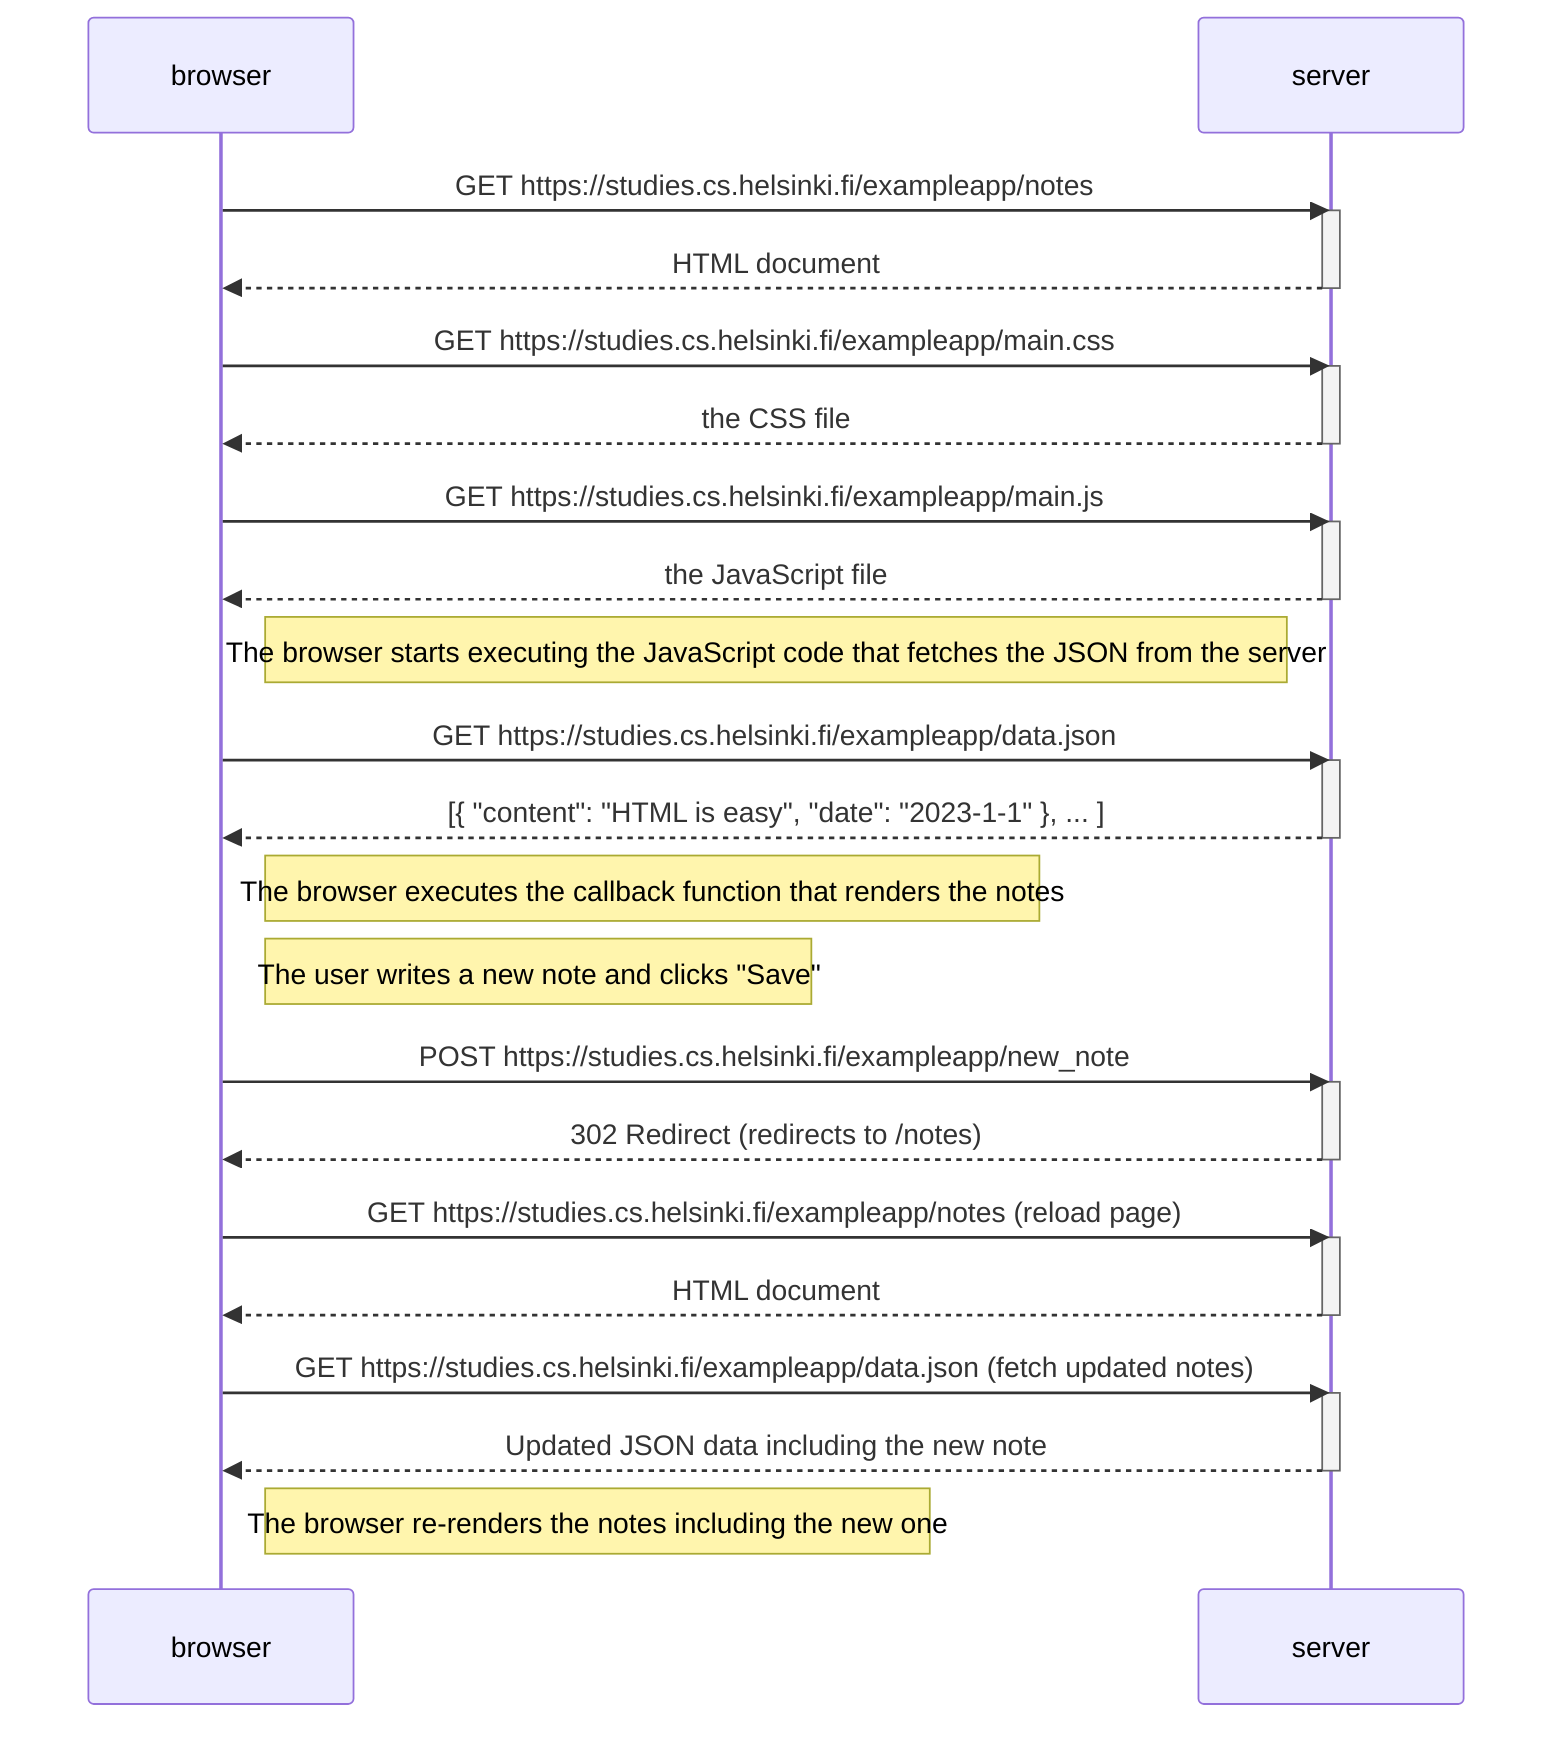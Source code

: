 sequenceDiagram
    participant browser
    participant server

    browser->>server: GET https://studies.cs.helsinki.fi/exampleapp/notes
    activate server
    server-->>browser: HTML document
    deactivate server

    browser->>server: GET https://studies.cs.helsinki.fi/exampleapp/main.css
    activate server
    server-->>browser: the CSS file
    deactivate server

    browser->>server: GET https://studies.cs.helsinki.fi/exampleapp/main.js
    activate server
    server-->>browser: the JavaScript file
    deactivate server

    Note right of browser: The browser starts executing the JavaScript code that fetches the JSON from the server

    browser->>server: GET https://studies.cs.helsinki.fi/exampleapp/data.json
    activate server
    server-->>browser: [{ "content": "HTML is easy", "date": "2023-1-1" }, ... ]
    deactivate server

    Note right of browser: The browser executes the callback function that renders the notes

    Note right of browser: The user writes a new note and clicks "Save"

    browser->>server: POST https://studies.cs.helsinki.fi/exampleapp/new_note
    activate server
    server-->>browser: 302 Redirect (redirects to /notes)
    deactivate server

    browser->>server: GET https://studies.cs.helsinki.fi/exampleapp/notes (reload page)
    activate server
    server-->>browser: HTML document
    deactivate server

    browser->>server: GET https://studies.cs.helsinki.fi/exampleapp/data.json (fetch updated notes)
    activate server
    server-->>browser: Updated JSON data including the new note
    deactivate server

    Note right of browser: The browser re-renders the notes including the new one